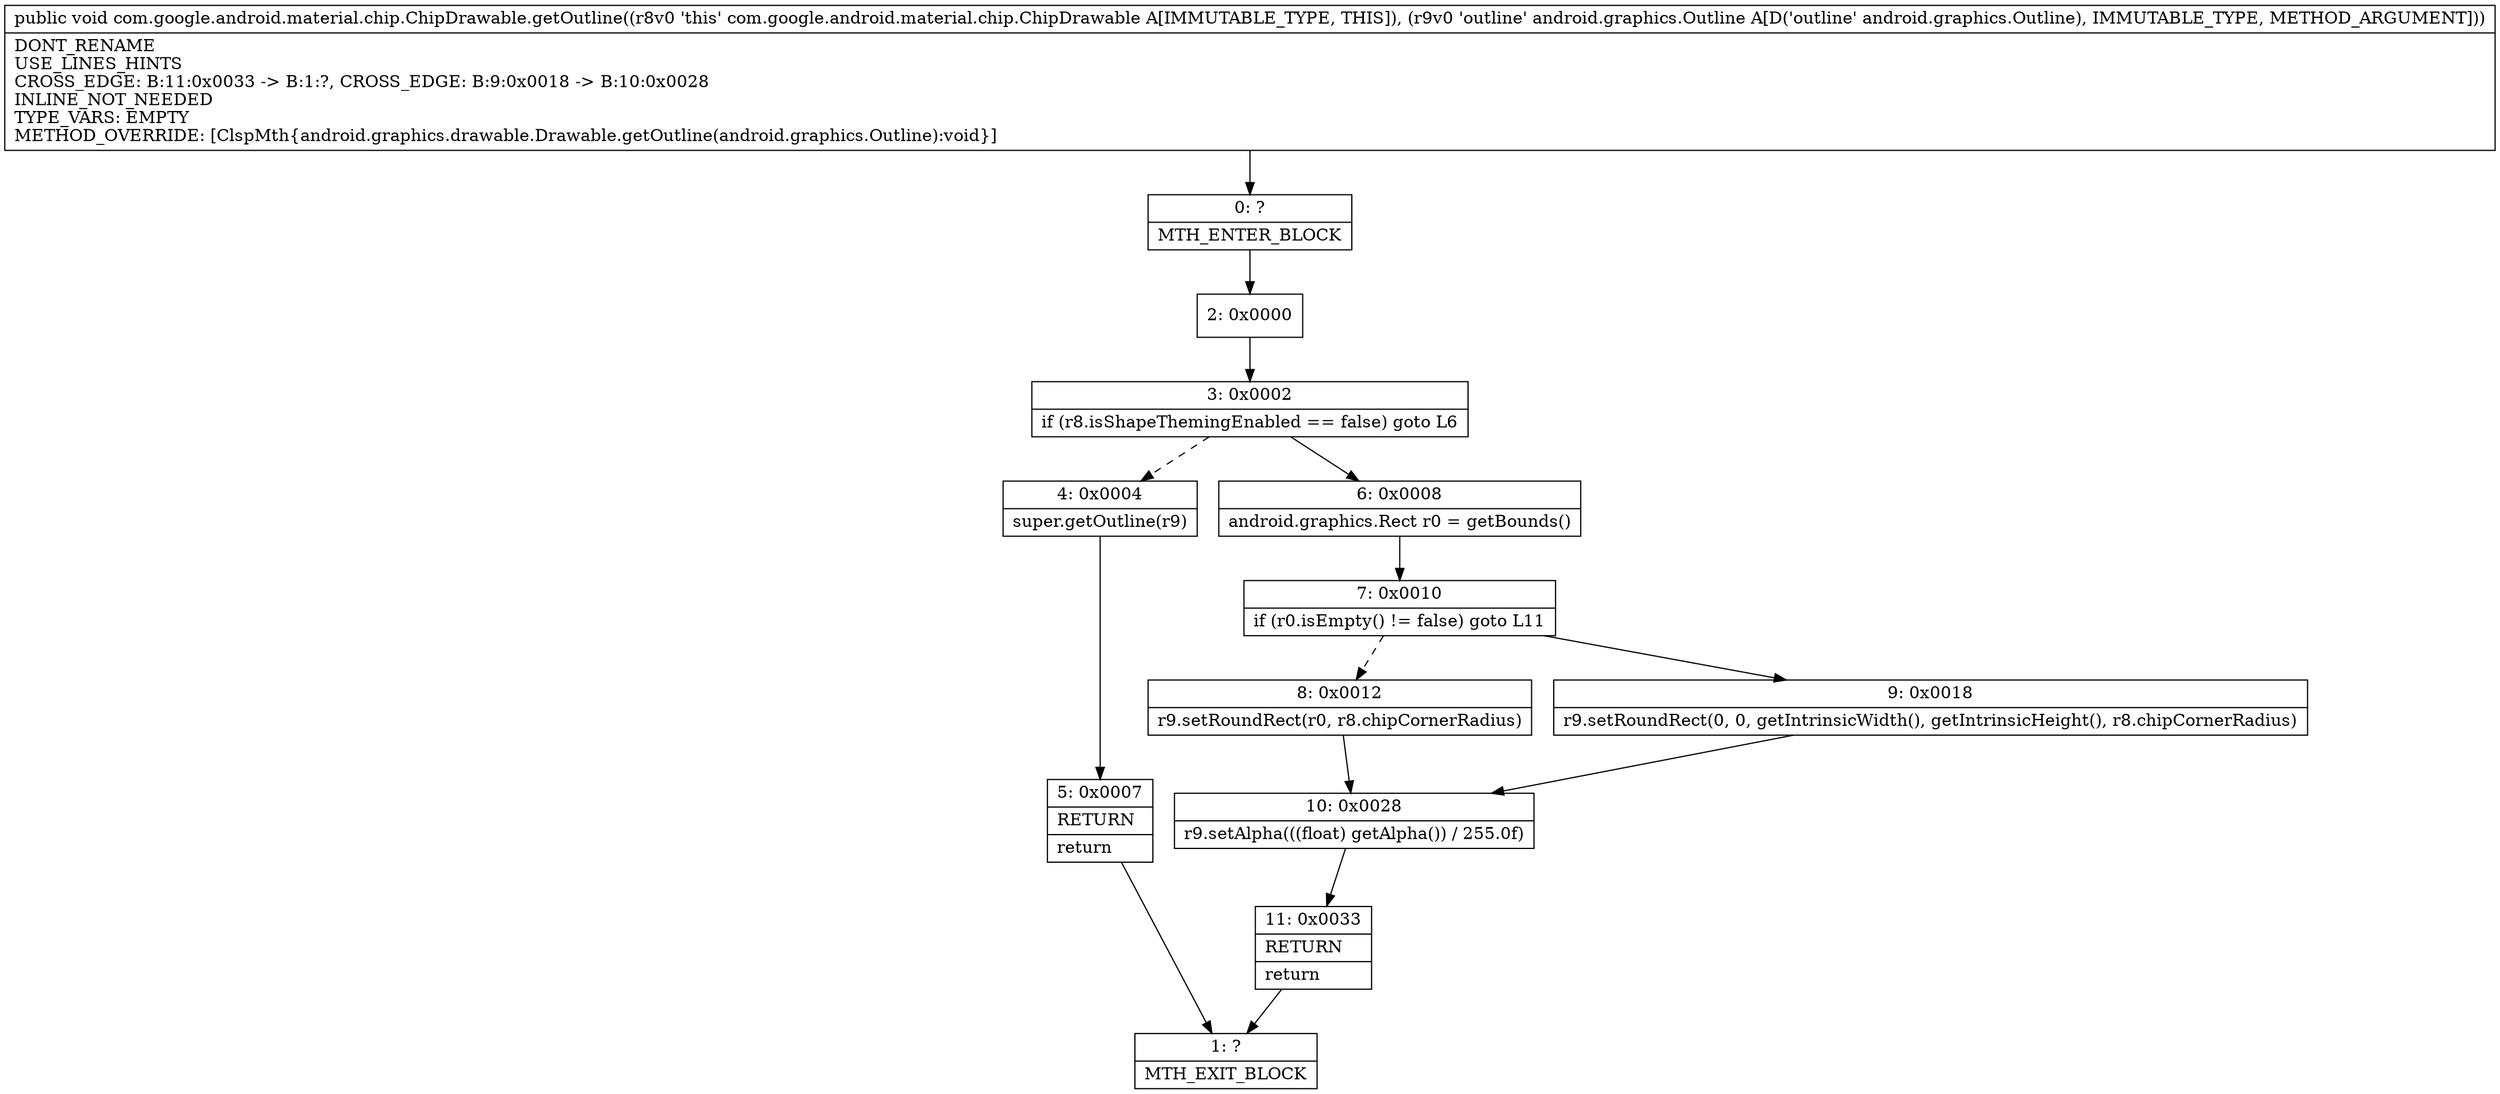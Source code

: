 digraph "CFG forcom.google.android.material.chip.ChipDrawable.getOutline(Landroid\/graphics\/Outline;)V" {
Node_0 [shape=record,label="{0\:\ ?|MTH_ENTER_BLOCK\l}"];
Node_2 [shape=record,label="{2\:\ 0x0000}"];
Node_3 [shape=record,label="{3\:\ 0x0002|if (r8.isShapeThemingEnabled == false) goto L6\l}"];
Node_4 [shape=record,label="{4\:\ 0x0004|super.getOutline(r9)\l}"];
Node_5 [shape=record,label="{5\:\ 0x0007|RETURN\l|return\l}"];
Node_1 [shape=record,label="{1\:\ ?|MTH_EXIT_BLOCK\l}"];
Node_6 [shape=record,label="{6\:\ 0x0008|android.graphics.Rect r0 = getBounds()\l}"];
Node_7 [shape=record,label="{7\:\ 0x0010|if (r0.isEmpty() != false) goto L11\l}"];
Node_8 [shape=record,label="{8\:\ 0x0012|r9.setRoundRect(r0, r8.chipCornerRadius)\l}"];
Node_10 [shape=record,label="{10\:\ 0x0028|r9.setAlpha(((float) getAlpha()) \/ 255.0f)\l}"];
Node_11 [shape=record,label="{11\:\ 0x0033|RETURN\l|return\l}"];
Node_9 [shape=record,label="{9\:\ 0x0018|r9.setRoundRect(0, 0, getIntrinsicWidth(), getIntrinsicHeight(), r8.chipCornerRadius)\l}"];
MethodNode[shape=record,label="{public void com.google.android.material.chip.ChipDrawable.getOutline((r8v0 'this' com.google.android.material.chip.ChipDrawable A[IMMUTABLE_TYPE, THIS]), (r9v0 'outline' android.graphics.Outline A[D('outline' android.graphics.Outline), IMMUTABLE_TYPE, METHOD_ARGUMENT]))  | DONT_RENAME\lUSE_LINES_HINTS\lCROSS_EDGE: B:11:0x0033 \-\> B:1:?, CROSS_EDGE: B:9:0x0018 \-\> B:10:0x0028\lINLINE_NOT_NEEDED\lTYPE_VARS: EMPTY\lMETHOD_OVERRIDE: [ClspMth\{android.graphics.drawable.Drawable.getOutline(android.graphics.Outline):void\}]\l}"];
MethodNode -> Node_0;Node_0 -> Node_2;
Node_2 -> Node_3;
Node_3 -> Node_4[style=dashed];
Node_3 -> Node_6;
Node_4 -> Node_5;
Node_5 -> Node_1;
Node_6 -> Node_7;
Node_7 -> Node_8[style=dashed];
Node_7 -> Node_9;
Node_8 -> Node_10;
Node_10 -> Node_11;
Node_11 -> Node_1;
Node_9 -> Node_10;
}

